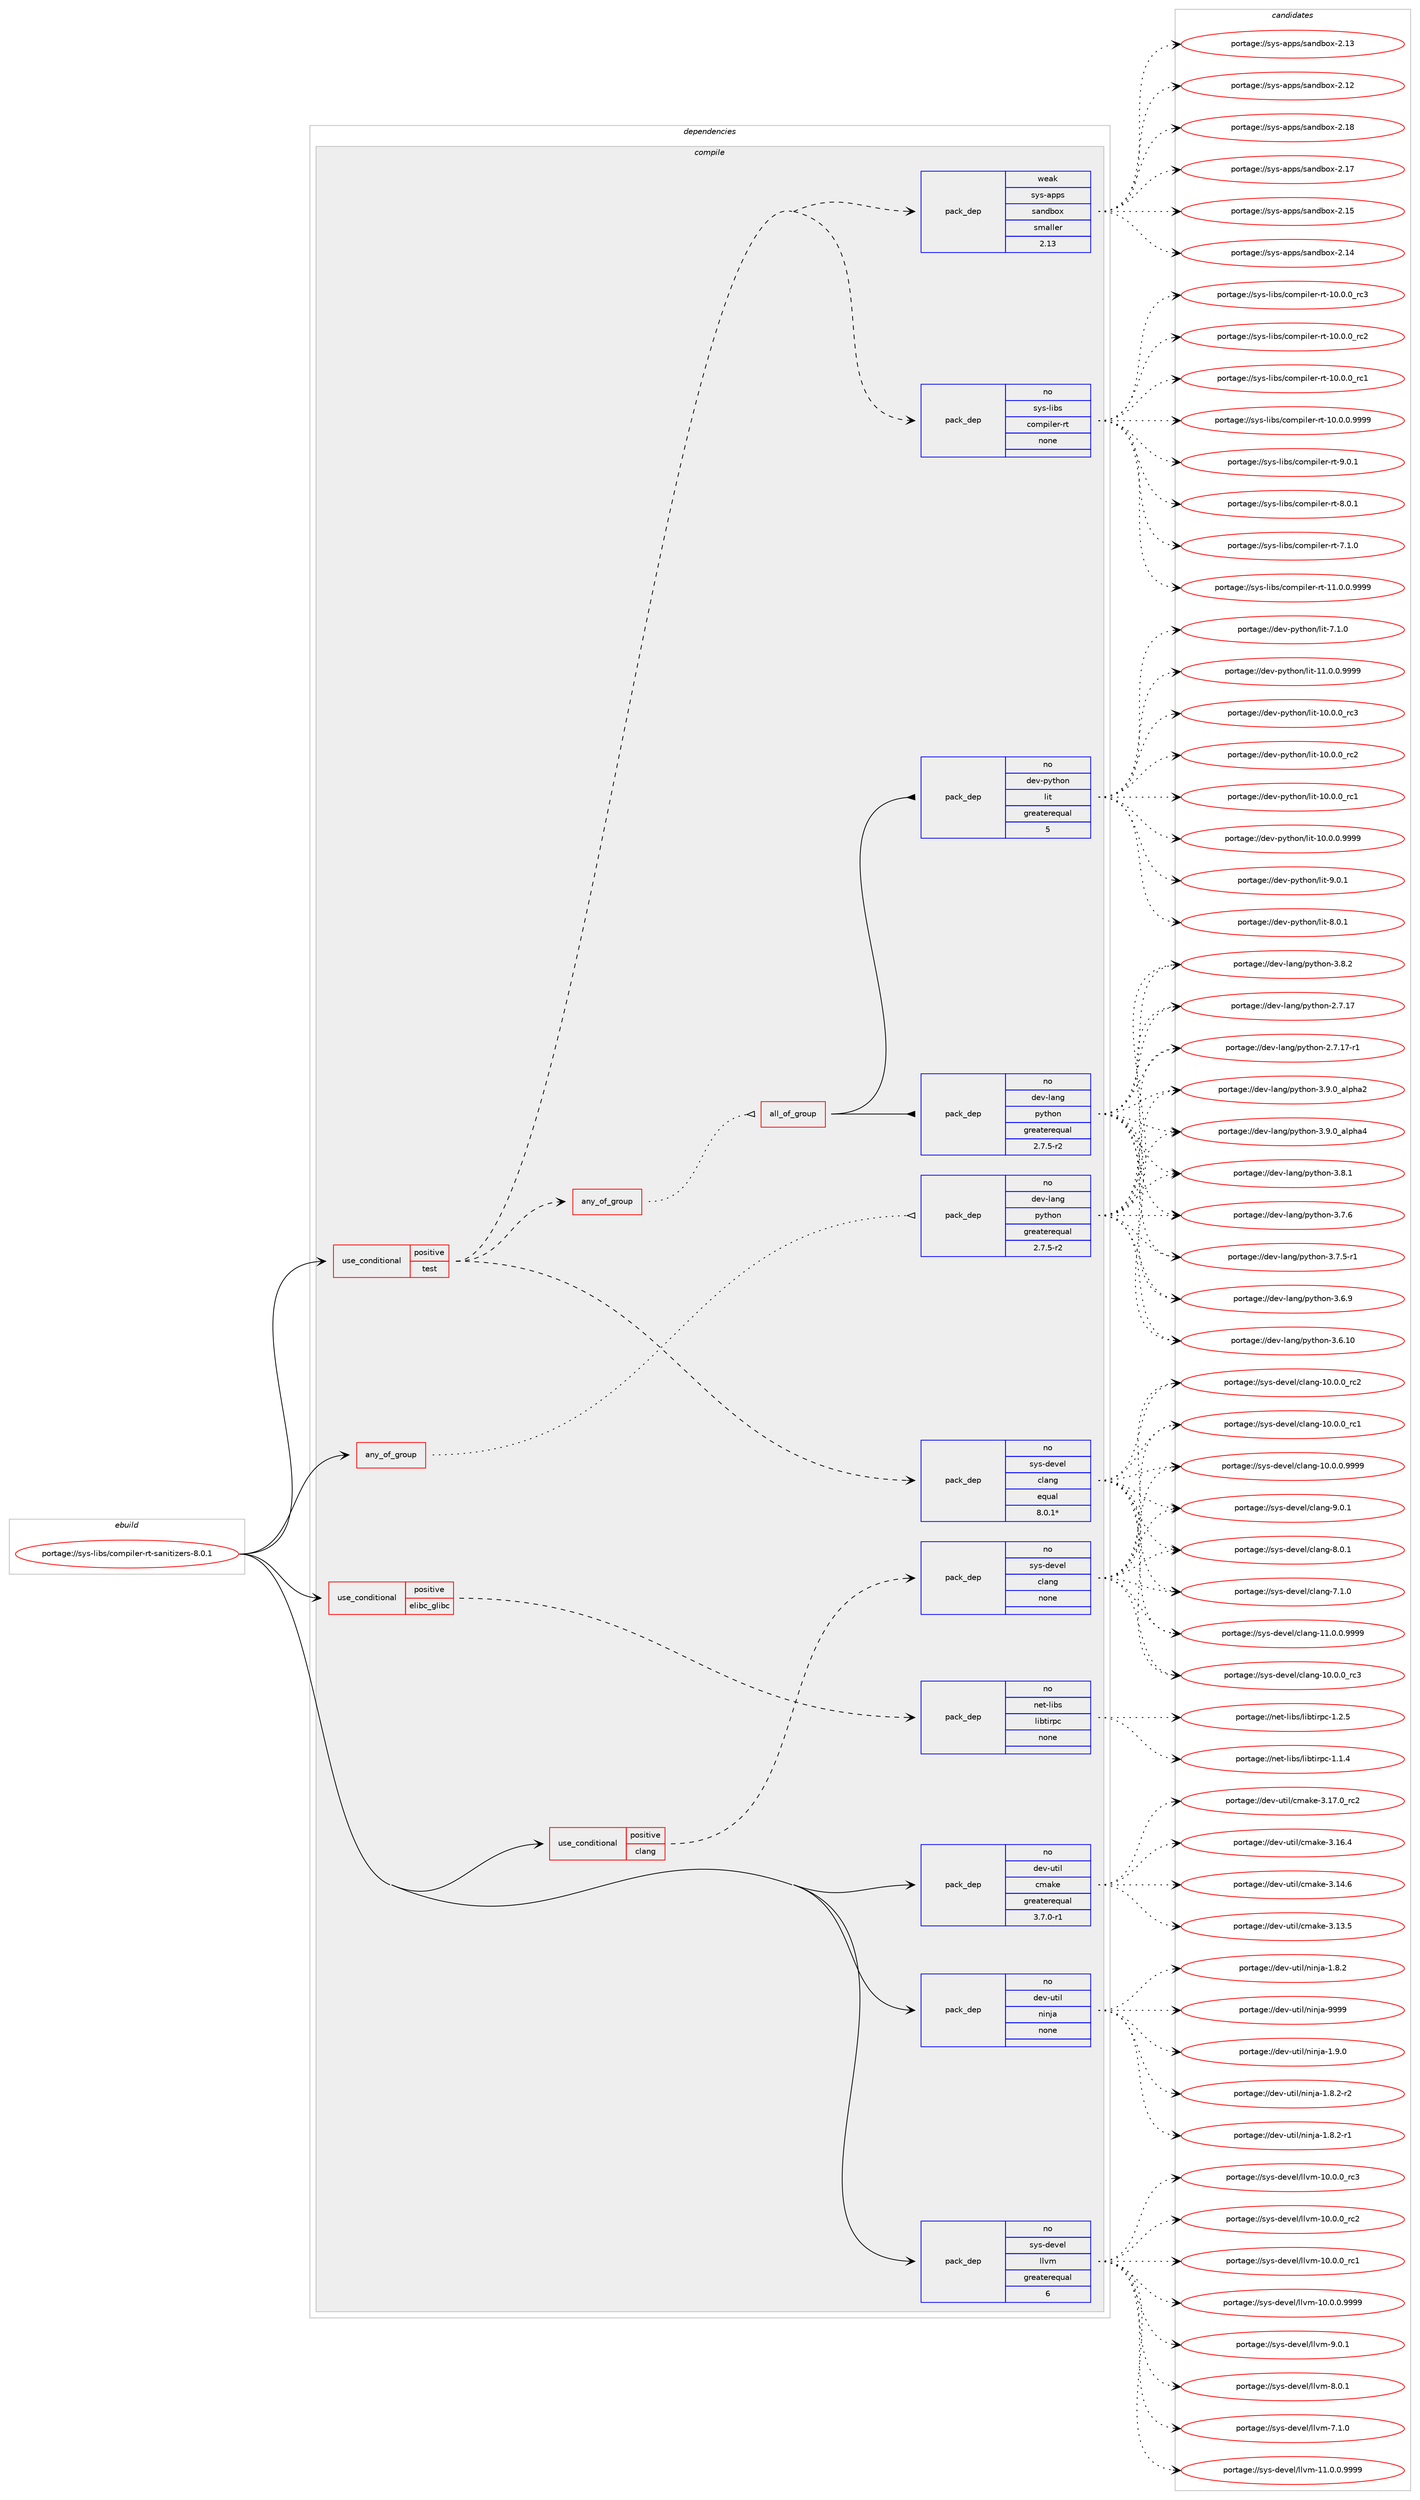 digraph prolog {

# *************
# Graph options
# *************

newrank=true;
concentrate=true;
compound=true;
graph [rankdir=LR,fontname=Helvetica,fontsize=10,ranksep=1.5];#, ranksep=2.5, nodesep=0.2];
edge  [arrowhead=vee];
node  [fontname=Helvetica,fontsize=10];

# **********
# The ebuild
# **********

subgraph cluster_leftcol {
color=gray;
rank=same;
label=<<i>ebuild</i>>;
id [label="portage://sys-libs/compiler-rt-sanitizers-8.0.1", color=red, width=4, href="../sys-libs/compiler-rt-sanitizers-8.0.1.svg"];
}

# ****************
# The dependencies
# ****************

subgraph cluster_midcol {
color=gray;
label=<<i>dependencies</i>>;
subgraph cluster_compile {
fillcolor="#eeeeee";
style=filled;
label=<<i>compile</i>>;
subgraph any701 {
dependency27865 [label=<<TABLE BORDER="0" CELLBORDER="1" CELLSPACING="0" CELLPADDING="4"><TR><TD CELLPADDING="10">any_of_group</TD></TR></TABLE>>, shape=none, color=red];subgraph pack22153 {
dependency27866 [label=<<TABLE BORDER="0" CELLBORDER="1" CELLSPACING="0" CELLPADDING="4" WIDTH="220"><TR><TD ROWSPAN="6" CELLPADDING="30">pack_dep</TD></TR><TR><TD WIDTH="110">no</TD></TR><TR><TD>dev-lang</TD></TR><TR><TD>python</TD></TR><TR><TD>greaterequal</TD></TR><TR><TD>2.7.5-r2</TD></TR></TABLE>>, shape=none, color=blue];
}
dependency27865:e -> dependency27866:w [weight=20,style="dotted",arrowhead="oinv"];
}
id:e -> dependency27865:w [weight=20,style="solid",arrowhead="vee"];
subgraph cond4988 {
dependency27867 [label=<<TABLE BORDER="0" CELLBORDER="1" CELLSPACING="0" CELLPADDING="4"><TR><TD ROWSPAN="3" CELLPADDING="10">use_conditional</TD></TR><TR><TD>positive</TD></TR><TR><TD>clang</TD></TR></TABLE>>, shape=none, color=red];
subgraph pack22154 {
dependency27868 [label=<<TABLE BORDER="0" CELLBORDER="1" CELLSPACING="0" CELLPADDING="4" WIDTH="220"><TR><TD ROWSPAN="6" CELLPADDING="30">pack_dep</TD></TR><TR><TD WIDTH="110">no</TD></TR><TR><TD>sys-devel</TD></TR><TR><TD>clang</TD></TR><TR><TD>none</TD></TR><TR><TD></TD></TR></TABLE>>, shape=none, color=blue];
}
dependency27867:e -> dependency27868:w [weight=20,style="dashed",arrowhead="vee"];
}
id:e -> dependency27867:w [weight=20,style="solid",arrowhead="vee"];
subgraph cond4989 {
dependency27869 [label=<<TABLE BORDER="0" CELLBORDER="1" CELLSPACING="0" CELLPADDING="4"><TR><TD ROWSPAN="3" CELLPADDING="10">use_conditional</TD></TR><TR><TD>positive</TD></TR><TR><TD>elibc_glibc</TD></TR></TABLE>>, shape=none, color=red];
subgraph pack22155 {
dependency27870 [label=<<TABLE BORDER="0" CELLBORDER="1" CELLSPACING="0" CELLPADDING="4" WIDTH="220"><TR><TD ROWSPAN="6" CELLPADDING="30">pack_dep</TD></TR><TR><TD WIDTH="110">no</TD></TR><TR><TD>net-libs</TD></TR><TR><TD>libtirpc</TD></TR><TR><TD>none</TD></TR><TR><TD></TD></TR></TABLE>>, shape=none, color=blue];
}
dependency27869:e -> dependency27870:w [weight=20,style="dashed",arrowhead="vee"];
}
id:e -> dependency27869:w [weight=20,style="solid",arrowhead="vee"];
subgraph cond4990 {
dependency27871 [label=<<TABLE BORDER="0" CELLBORDER="1" CELLSPACING="0" CELLPADDING="4"><TR><TD ROWSPAN="3" CELLPADDING="10">use_conditional</TD></TR><TR><TD>positive</TD></TR><TR><TD>test</TD></TR></TABLE>>, shape=none, color=red];
subgraph pack22156 {
dependency27872 [label=<<TABLE BORDER="0" CELLBORDER="1" CELLSPACING="0" CELLPADDING="4" WIDTH="220"><TR><TD ROWSPAN="6" CELLPADDING="30">pack_dep</TD></TR><TR><TD WIDTH="110">weak</TD></TR><TR><TD>sys-apps</TD></TR><TR><TD>sandbox</TD></TR><TR><TD>smaller</TD></TR><TR><TD>2.13</TD></TR></TABLE>>, shape=none, color=blue];
}
dependency27871:e -> dependency27872:w [weight=20,style="dashed",arrowhead="vee"];
subgraph any702 {
dependency27873 [label=<<TABLE BORDER="0" CELLBORDER="1" CELLSPACING="0" CELLPADDING="4"><TR><TD CELLPADDING="10">any_of_group</TD></TR></TABLE>>, shape=none, color=red];subgraph all26 {
dependency27874 [label=<<TABLE BORDER="0" CELLBORDER="1" CELLSPACING="0" CELLPADDING="4"><TR><TD CELLPADDING="10">all_of_group</TD></TR></TABLE>>, shape=none, color=red];subgraph pack22157 {
dependency27875 [label=<<TABLE BORDER="0" CELLBORDER="1" CELLSPACING="0" CELLPADDING="4" WIDTH="220"><TR><TD ROWSPAN="6" CELLPADDING="30">pack_dep</TD></TR><TR><TD WIDTH="110">no</TD></TR><TR><TD>dev-lang</TD></TR><TR><TD>python</TD></TR><TR><TD>greaterequal</TD></TR><TR><TD>2.7.5-r2</TD></TR></TABLE>>, shape=none, color=blue];
}
dependency27874:e -> dependency27875:w [weight=20,style="solid",arrowhead="inv"];
subgraph pack22158 {
dependency27876 [label=<<TABLE BORDER="0" CELLBORDER="1" CELLSPACING="0" CELLPADDING="4" WIDTH="220"><TR><TD ROWSPAN="6" CELLPADDING="30">pack_dep</TD></TR><TR><TD WIDTH="110">no</TD></TR><TR><TD>dev-python</TD></TR><TR><TD>lit</TD></TR><TR><TD>greaterequal</TD></TR><TR><TD>5</TD></TR></TABLE>>, shape=none, color=blue];
}
dependency27874:e -> dependency27876:w [weight=20,style="solid",arrowhead="inv"];
}
dependency27873:e -> dependency27874:w [weight=20,style="dotted",arrowhead="oinv"];
}
dependency27871:e -> dependency27873:w [weight=20,style="dashed",arrowhead="vee"];
subgraph pack22159 {
dependency27877 [label=<<TABLE BORDER="0" CELLBORDER="1" CELLSPACING="0" CELLPADDING="4" WIDTH="220"><TR><TD ROWSPAN="6" CELLPADDING="30">pack_dep</TD></TR><TR><TD WIDTH="110">no</TD></TR><TR><TD>sys-devel</TD></TR><TR><TD>clang</TD></TR><TR><TD>equal</TD></TR><TR><TD>8.0.1*</TD></TR></TABLE>>, shape=none, color=blue];
}
dependency27871:e -> dependency27877:w [weight=20,style="dashed",arrowhead="vee"];
subgraph pack22160 {
dependency27878 [label=<<TABLE BORDER="0" CELLBORDER="1" CELLSPACING="0" CELLPADDING="4" WIDTH="220"><TR><TD ROWSPAN="6" CELLPADDING="30">pack_dep</TD></TR><TR><TD WIDTH="110">no</TD></TR><TR><TD>sys-libs</TD></TR><TR><TD>compiler-rt</TD></TR><TR><TD>none</TD></TR><TR><TD></TD></TR></TABLE>>, shape=none, color=blue];
}
dependency27871:e -> dependency27878:w [weight=20,style="dashed",arrowhead="vee"];
}
id:e -> dependency27871:w [weight=20,style="solid",arrowhead="vee"];
subgraph pack22161 {
dependency27879 [label=<<TABLE BORDER="0" CELLBORDER="1" CELLSPACING="0" CELLPADDING="4" WIDTH="220"><TR><TD ROWSPAN="6" CELLPADDING="30">pack_dep</TD></TR><TR><TD WIDTH="110">no</TD></TR><TR><TD>dev-util</TD></TR><TR><TD>cmake</TD></TR><TR><TD>greaterequal</TD></TR><TR><TD>3.7.0-r1</TD></TR></TABLE>>, shape=none, color=blue];
}
id:e -> dependency27879:w [weight=20,style="solid",arrowhead="vee"];
subgraph pack22162 {
dependency27880 [label=<<TABLE BORDER="0" CELLBORDER="1" CELLSPACING="0" CELLPADDING="4" WIDTH="220"><TR><TD ROWSPAN="6" CELLPADDING="30">pack_dep</TD></TR><TR><TD WIDTH="110">no</TD></TR><TR><TD>dev-util</TD></TR><TR><TD>ninja</TD></TR><TR><TD>none</TD></TR><TR><TD></TD></TR></TABLE>>, shape=none, color=blue];
}
id:e -> dependency27880:w [weight=20,style="solid",arrowhead="vee"];
subgraph pack22163 {
dependency27881 [label=<<TABLE BORDER="0" CELLBORDER="1" CELLSPACING="0" CELLPADDING="4" WIDTH="220"><TR><TD ROWSPAN="6" CELLPADDING="30">pack_dep</TD></TR><TR><TD WIDTH="110">no</TD></TR><TR><TD>sys-devel</TD></TR><TR><TD>llvm</TD></TR><TR><TD>greaterequal</TD></TR><TR><TD>6</TD></TR></TABLE>>, shape=none, color=blue];
}
id:e -> dependency27881:w [weight=20,style="solid",arrowhead="vee"];
}
subgraph cluster_compileandrun {
fillcolor="#eeeeee";
style=filled;
label=<<i>compile and run</i>>;
}
subgraph cluster_run {
fillcolor="#eeeeee";
style=filled;
label=<<i>run</i>>;
}
}

# **************
# The candidates
# **************

subgraph cluster_choices {
rank=same;
color=gray;
label=<<i>candidates</i>>;

subgraph choice22153 {
color=black;
nodesep=1;
choice10010111845108971101034711212111610411111045514657464895971081121049752 [label="portage://dev-lang/python-3.9.0_alpha4", color=red, width=4,href="../dev-lang/python-3.9.0_alpha4.svg"];
choice10010111845108971101034711212111610411111045514657464895971081121049750 [label="portage://dev-lang/python-3.9.0_alpha2", color=red, width=4,href="../dev-lang/python-3.9.0_alpha2.svg"];
choice100101118451089711010347112121116104111110455146564650 [label="portage://dev-lang/python-3.8.2", color=red, width=4,href="../dev-lang/python-3.8.2.svg"];
choice100101118451089711010347112121116104111110455146564649 [label="portage://dev-lang/python-3.8.1", color=red, width=4,href="../dev-lang/python-3.8.1.svg"];
choice100101118451089711010347112121116104111110455146554654 [label="portage://dev-lang/python-3.7.6", color=red, width=4,href="../dev-lang/python-3.7.6.svg"];
choice1001011184510897110103471121211161041111104551465546534511449 [label="portage://dev-lang/python-3.7.5-r1", color=red, width=4,href="../dev-lang/python-3.7.5-r1.svg"];
choice100101118451089711010347112121116104111110455146544657 [label="portage://dev-lang/python-3.6.9", color=red, width=4,href="../dev-lang/python-3.6.9.svg"];
choice10010111845108971101034711212111610411111045514654464948 [label="portage://dev-lang/python-3.6.10", color=red, width=4,href="../dev-lang/python-3.6.10.svg"];
choice100101118451089711010347112121116104111110455046554649554511449 [label="portage://dev-lang/python-2.7.17-r1", color=red, width=4,href="../dev-lang/python-2.7.17-r1.svg"];
choice10010111845108971101034711212111610411111045504655464955 [label="portage://dev-lang/python-2.7.17", color=red, width=4,href="../dev-lang/python-2.7.17.svg"];
dependency27866:e -> choice10010111845108971101034711212111610411111045514657464895971081121049752:w [style=dotted,weight="100"];
dependency27866:e -> choice10010111845108971101034711212111610411111045514657464895971081121049750:w [style=dotted,weight="100"];
dependency27866:e -> choice100101118451089711010347112121116104111110455146564650:w [style=dotted,weight="100"];
dependency27866:e -> choice100101118451089711010347112121116104111110455146564649:w [style=dotted,weight="100"];
dependency27866:e -> choice100101118451089711010347112121116104111110455146554654:w [style=dotted,weight="100"];
dependency27866:e -> choice1001011184510897110103471121211161041111104551465546534511449:w [style=dotted,weight="100"];
dependency27866:e -> choice100101118451089711010347112121116104111110455146544657:w [style=dotted,weight="100"];
dependency27866:e -> choice10010111845108971101034711212111610411111045514654464948:w [style=dotted,weight="100"];
dependency27866:e -> choice100101118451089711010347112121116104111110455046554649554511449:w [style=dotted,weight="100"];
dependency27866:e -> choice10010111845108971101034711212111610411111045504655464955:w [style=dotted,weight="100"];
}
subgraph choice22154 {
color=black;
nodesep=1;
choice11512111545100101118101108479910897110103455746484649 [label="portage://sys-devel/clang-9.0.1", color=red, width=4,href="../sys-devel/clang-9.0.1.svg"];
choice11512111545100101118101108479910897110103455646484649 [label="portage://sys-devel/clang-8.0.1", color=red, width=4,href="../sys-devel/clang-8.0.1.svg"];
choice11512111545100101118101108479910897110103455546494648 [label="portage://sys-devel/clang-7.1.0", color=red, width=4,href="../sys-devel/clang-7.1.0.svg"];
choice11512111545100101118101108479910897110103454949464846484657575757 [label="portage://sys-devel/clang-11.0.0.9999", color=red, width=4,href="../sys-devel/clang-11.0.0.9999.svg"];
choice1151211154510010111810110847991089711010345494846484648951149951 [label="portage://sys-devel/clang-10.0.0_rc3", color=red, width=4,href="../sys-devel/clang-10.0.0_rc3.svg"];
choice1151211154510010111810110847991089711010345494846484648951149950 [label="portage://sys-devel/clang-10.0.0_rc2", color=red, width=4,href="../sys-devel/clang-10.0.0_rc2.svg"];
choice1151211154510010111810110847991089711010345494846484648951149949 [label="portage://sys-devel/clang-10.0.0_rc1", color=red, width=4,href="../sys-devel/clang-10.0.0_rc1.svg"];
choice11512111545100101118101108479910897110103454948464846484657575757 [label="portage://sys-devel/clang-10.0.0.9999", color=red, width=4,href="../sys-devel/clang-10.0.0.9999.svg"];
dependency27868:e -> choice11512111545100101118101108479910897110103455746484649:w [style=dotted,weight="100"];
dependency27868:e -> choice11512111545100101118101108479910897110103455646484649:w [style=dotted,weight="100"];
dependency27868:e -> choice11512111545100101118101108479910897110103455546494648:w [style=dotted,weight="100"];
dependency27868:e -> choice11512111545100101118101108479910897110103454949464846484657575757:w [style=dotted,weight="100"];
dependency27868:e -> choice1151211154510010111810110847991089711010345494846484648951149951:w [style=dotted,weight="100"];
dependency27868:e -> choice1151211154510010111810110847991089711010345494846484648951149950:w [style=dotted,weight="100"];
dependency27868:e -> choice1151211154510010111810110847991089711010345494846484648951149949:w [style=dotted,weight="100"];
dependency27868:e -> choice11512111545100101118101108479910897110103454948464846484657575757:w [style=dotted,weight="100"];
}
subgraph choice22155 {
color=black;
nodesep=1;
choice1101011164510810598115471081059811610511411299454946504653 [label="portage://net-libs/libtirpc-1.2.5", color=red, width=4,href="../net-libs/libtirpc-1.2.5.svg"];
choice1101011164510810598115471081059811610511411299454946494652 [label="portage://net-libs/libtirpc-1.1.4", color=red, width=4,href="../net-libs/libtirpc-1.1.4.svg"];
dependency27870:e -> choice1101011164510810598115471081059811610511411299454946504653:w [style=dotted,weight="100"];
dependency27870:e -> choice1101011164510810598115471081059811610511411299454946494652:w [style=dotted,weight="100"];
}
subgraph choice22156 {
color=black;
nodesep=1;
choice11512111545971121121154711597110100981111204550464956 [label="portage://sys-apps/sandbox-2.18", color=red, width=4,href="../sys-apps/sandbox-2.18.svg"];
choice11512111545971121121154711597110100981111204550464955 [label="portage://sys-apps/sandbox-2.17", color=red, width=4,href="../sys-apps/sandbox-2.17.svg"];
choice11512111545971121121154711597110100981111204550464953 [label="portage://sys-apps/sandbox-2.15", color=red, width=4,href="../sys-apps/sandbox-2.15.svg"];
choice11512111545971121121154711597110100981111204550464952 [label="portage://sys-apps/sandbox-2.14", color=red, width=4,href="../sys-apps/sandbox-2.14.svg"];
choice11512111545971121121154711597110100981111204550464951 [label="portage://sys-apps/sandbox-2.13", color=red, width=4,href="../sys-apps/sandbox-2.13.svg"];
choice11512111545971121121154711597110100981111204550464950 [label="portage://sys-apps/sandbox-2.12", color=red, width=4,href="../sys-apps/sandbox-2.12.svg"];
dependency27872:e -> choice11512111545971121121154711597110100981111204550464956:w [style=dotted,weight="100"];
dependency27872:e -> choice11512111545971121121154711597110100981111204550464955:w [style=dotted,weight="100"];
dependency27872:e -> choice11512111545971121121154711597110100981111204550464953:w [style=dotted,weight="100"];
dependency27872:e -> choice11512111545971121121154711597110100981111204550464952:w [style=dotted,weight="100"];
dependency27872:e -> choice11512111545971121121154711597110100981111204550464951:w [style=dotted,weight="100"];
dependency27872:e -> choice11512111545971121121154711597110100981111204550464950:w [style=dotted,weight="100"];
}
subgraph choice22157 {
color=black;
nodesep=1;
choice10010111845108971101034711212111610411111045514657464895971081121049752 [label="portage://dev-lang/python-3.9.0_alpha4", color=red, width=4,href="../dev-lang/python-3.9.0_alpha4.svg"];
choice10010111845108971101034711212111610411111045514657464895971081121049750 [label="portage://dev-lang/python-3.9.0_alpha2", color=red, width=4,href="../dev-lang/python-3.9.0_alpha2.svg"];
choice100101118451089711010347112121116104111110455146564650 [label="portage://dev-lang/python-3.8.2", color=red, width=4,href="../dev-lang/python-3.8.2.svg"];
choice100101118451089711010347112121116104111110455146564649 [label="portage://dev-lang/python-3.8.1", color=red, width=4,href="../dev-lang/python-3.8.1.svg"];
choice100101118451089711010347112121116104111110455146554654 [label="portage://dev-lang/python-3.7.6", color=red, width=4,href="../dev-lang/python-3.7.6.svg"];
choice1001011184510897110103471121211161041111104551465546534511449 [label="portage://dev-lang/python-3.7.5-r1", color=red, width=4,href="../dev-lang/python-3.7.5-r1.svg"];
choice100101118451089711010347112121116104111110455146544657 [label="portage://dev-lang/python-3.6.9", color=red, width=4,href="../dev-lang/python-3.6.9.svg"];
choice10010111845108971101034711212111610411111045514654464948 [label="portage://dev-lang/python-3.6.10", color=red, width=4,href="../dev-lang/python-3.6.10.svg"];
choice100101118451089711010347112121116104111110455046554649554511449 [label="portage://dev-lang/python-2.7.17-r1", color=red, width=4,href="../dev-lang/python-2.7.17-r1.svg"];
choice10010111845108971101034711212111610411111045504655464955 [label="portage://dev-lang/python-2.7.17", color=red, width=4,href="../dev-lang/python-2.7.17.svg"];
dependency27875:e -> choice10010111845108971101034711212111610411111045514657464895971081121049752:w [style=dotted,weight="100"];
dependency27875:e -> choice10010111845108971101034711212111610411111045514657464895971081121049750:w [style=dotted,weight="100"];
dependency27875:e -> choice100101118451089711010347112121116104111110455146564650:w [style=dotted,weight="100"];
dependency27875:e -> choice100101118451089711010347112121116104111110455146564649:w [style=dotted,weight="100"];
dependency27875:e -> choice100101118451089711010347112121116104111110455146554654:w [style=dotted,weight="100"];
dependency27875:e -> choice1001011184510897110103471121211161041111104551465546534511449:w [style=dotted,weight="100"];
dependency27875:e -> choice100101118451089711010347112121116104111110455146544657:w [style=dotted,weight="100"];
dependency27875:e -> choice10010111845108971101034711212111610411111045514654464948:w [style=dotted,weight="100"];
dependency27875:e -> choice100101118451089711010347112121116104111110455046554649554511449:w [style=dotted,weight="100"];
dependency27875:e -> choice10010111845108971101034711212111610411111045504655464955:w [style=dotted,weight="100"];
}
subgraph choice22158 {
color=black;
nodesep=1;
choice1001011184511212111610411111047108105116455746484649 [label="portage://dev-python/lit-9.0.1", color=red, width=4,href="../dev-python/lit-9.0.1.svg"];
choice1001011184511212111610411111047108105116455646484649 [label="portage://dev-python/lit-8.0.1", color=red, width=4,href="../dev-python/lit-8.0.1.svg"];
choice1001011184511212111610411111047108105116455546494648 [label="portage://dev-python/lit-7.1.0", color=red, width=4,href="../dev-python/lit-7.1.0.svg"];
choice1001011184511212111610411111047108105116454949464846484657575757 [label="portage://dev-python/lit-11.0.0.9999", color=red, width=4,href="../dev-python/lit-11.0.0.9999.svg"];
choice100101118451121211161041111104710810511645494846484648951149951 [label="portage://dev-python/lit-10.0.0_rc3", color=red, width=4,href="../dev-python/lit-10.0.0_rc3.svg"];
choice100101118451121211161041111104710810511645494846484648951149950 [label="portage://dev-python/lit-10.0.0_rc2", color=red, width=4,href="../dev-python/lit-10.0.0_rc2.svg"];
choice100101118451121211161041111104710810511645494846484648951149949 [label="portage://dev-python/lit-10.0.0_rc1", color=red, width=4,href="../dev-python/lit-10.0.0_rc1.svg"];
choice1001011184511212111610411111047108105116454948464846484657575757 [label="portage://dev-python/lit-10.0.0.9999", color=red, width=4,href="../dev-python/lit-10.0.0.9999.svg"];
dependency27876:e -> choice1001011184511212111610411111047108105116455746484649:w [style=dotted,weight="100"];
dependency27876:e -> choice1001011184511212111610411111047108105116455646484649:w [style=dotted,weight="100"];
dependency27876:e -> choice1001011184511212111610411111047108105116455546494648:w [style=dotted,weight="100"];
dependency27876:e -> choice1001011184511212111610411111047108105116454949464846484657575757:w [style=dotted,weight="100"];
dependency27876:e -> choice100101118451121211161041111104710810511645494846484648951149951:w [style=dotted,weight="100"];
dependency27876:e -> choice100101118451121211161041111104710810511645494846484648951149950:w [style=dotted,weight="100"];
dependency27876:e -> choice100101118451121211161041111104710810511645494846484648951149949:w [style=dotted,weight="100"];
dependency27876:e -> choice1001011184511212111610411111047108105116454948464846484657575757:w [style=dotted,weight="100"];
}
subgraph choice22159 {
color=black;
nodesep=1;
choice11512111545100101118101108479910897110103455746484649 [label="portage://sys-devel/clang-9.0.1", color=red, width=4,href="../sys-devel/clang-9.0.1.svg"];
choice11512111545100101118101108479910897110103455646484649 [label="portage://sys-devel/clang-8.0.1", color=red, width=4,href="../sys-devel/clang-8.0.1.svg"];
choice11512111545100101118101108479910897110103455546494648 [label="portage://sys-devel/clang-7.1.0", color=red, width=4,href="../sys-devel/clang-7.1.0.svg"];
choice11512111545100101118101108479910897110103454949464846484657575757 [label="portage://sys-devel/clang-11.0.0.9999", color=red, width=4,href="../sys-devel/clang-11.0.0.9999.svg"];
choice1151211154510010111810110847991089711010345494846484648951149951 [label="portage://sys-devel/clang-10.0.0_rc3", color=red, width=4,href="../sys-devel/clang-10.0.0_rc3.svg"];
choice1151211154510010111810110847991089711010345494846484648951149950 [label="portage://sys-devel/clang-10.0.0_rc2", color=red, width=4,href="../sys-devel/clang-10.0.0_rc2.svg"];
choice1151211154510010111810110847991089711010345494846484648951149949 [label="portage://sys-devel/clang-10.0.0_rc1", color=red, width=4,href="../sys-devel/clang-10.0.0_rc1.svg"];
choice11512111545100101118101108479910897110103454948464846484657575757 [label="portage://sys-devel/clang-10.0.0.9999", color=red, width=4,href="../sys-devel/clang-10.0.0.9999.svg"];
dependency27877:e -> choice11512111545100101118101108479910897110103455746484649:w [style=dotted,weight="100"];
dependency27877:e -> choice11512111545100101118101108479910897110103455646484649:w [style=dotted,weight="100"];
dependency27877:e -> choice11512111545100101118101108479910897110103455546494648:w [style=dotted,weight="100"];
dependency27877:e -> choice11512111545100101118101108479910897110103454949464846484657575757:w [style=dotted,weight="100"];
dependency27877:e -> choice1151211154510010111810110847991089711010345494846484648951149951:w [style=dotted,weight="100"];
dependency27877:e -> choice1151211154510010111810110847991089711010345494846484648951149950:w [style=dotted,weight="100"];
dependency27877:e -> choice1151211154510010111810110847991089711010345494846484648951149949:w [style=dotted,weight="100"];
dependency27877:e -> choice11512111545100101118101108479910897110103454948464846484657575757:w [style=dotted,weight="100"];
}
subgraph choice22160 {
color=black;
nodesep=1;
choice1151211154510810598115479911110911210510810111445114116455746484649 [label="portage://sys-libs/compiler-rt-9.0.1", color=red, width=4,href="../sys-libs/compiler-rt-9.0.1.svg"];
choice1151211154510810598115479911110911210510810111445114116455646484649 [label="portage://sys-libs/compiler-rt-8.0.1", color=red, width=4,href="../sys-libs/compiler-rt-8.0.1.svg"];
choice1151211154510810598115479911110911210510810111445114116455546494648 [label="portage://sys-libs/compiler-rt-7.1.0", color=red, width=4,href="../sys-libs/compiler-rt-7.1.0.svg"];
choice1151211154510810598115479911110911210510810111445114116454949464846484657575757 [label="portage://sys-libs/compiler-rt-11.0.0.9999", color=red, width=4,href="../sys-libs/compiler-rt-11.0.0.9999.svg"];
choice115121115451081059811547991111091121051081011144511411645494846484648951149951 [label="portage://sys-libs/compiler-rt-10.0.0_rc3", color=red, width=4,href="../sys-libs/compiler-rt-10.0.0_rc3.svg"];
choice115121115451081059811547991111091121051081011144511411645494846484648951149950 [label="portage://sys-libs/compiler-rt-10.0.0_rc2", color=red, width=4,href="../sys-libs/compiler-rt-10.0.0_rc2.svg"];
choice115121115451081059811547991111091121051081011144511411645494846484648951149949 [label="portage://sys-libs/compiler-rt-10.0.0_rc1", color=red, width=4,href="../sys-libs/compiler-rt-10.0.0_rc1.svg"];
choice1151211154510810598115479911110911210510810111445114116454948464846484657575757 [label="portage://sys-libs/compiler-rt-10.0.0.9999", color=red, width=4,href="../sys-libs/compiler-rt-10.0.0.9999.svg"];
dependency27878:e -> choice1151211154510810598115479911110911210510810111445114116455746484649:w [style=dotted,weight="100"];
dependency27878:e -> choice1151211154510810598115479911110911210510810111445114116455646484649:w [style=dotted,weight="100"];
dependency27878:e -> choice1151211154510810598115479911110911210510810111445114116455546494648:w [style=dotted,weight="100"];
dependency27878:e -> choice1151211154510810598115479911110911210510810111445114116454949464846484657575757:w [style=dotted,weight="100"];
dependency27878:e -> choice115121115451081059811547991111091121051081011144511411645494846484648951149951:w [style=dotted,weight="100"];
dependency27878:e -> choice115121115451081059811547991111091121051081011144511411645494846484648951149950:w [style=dotted,weight="100"];
dependency27878:e -> choice115121115451081059811547991111091121051081011144511411645494846484648951149949:w [style=dotted,weight="100"];
dependency27878:e -> choice1151211154510810598115479911110911210510810111445114116454948464846484657575757:w [style=dotted,weight="100"];
}
subgraph choice22161 {
color=black;
nodesep=1;
choice1001011184511711610510847991099710710145514649554648951149950 [label="portage://dev-util/cmake-3.17.0_rc2", color=red, width=4,href="../dev-util/cmake-3.17.0_rc2.svg"];
choice1001011184511711610510847991099710710145514649544652 [label="portage://dev-util/cmake-3.16.4", color=red, width=4,href="../dev-util/cmake-3.16.4.svg"];
choice1001011184511711610510847991099710710145514649524654 [label="portage://dev-util/cmake-3.14.6", color=red, width=4,href="../dev-util/cmake-3.14.6.svg"];
choice1001011184511711610510847991099710710145514649514653 [label="portage://dev-util/cmake-3.13.5", color=red, width=4,href="../dev-util/cmake-3.13.5.svg"];
dependency27879:e -> choice1001011184511711610510847991099710710145514649554648951149950:w [style=dotted,weight="100"];
dependency27879:e -> choice1001011184511711610510847991099710710145514649544652:w [style=dotted,weight="100"];
dependency27879:e -> choice1001011184511711610510847991099710710145514649524654:w [style=dotted,weight="100"];
dependency27879:e -> choice1001011184511711610510847991099710710145514649514653:w [style=dotted,weight="100"];
}
subgraph choice22162 {
color=black;
nodesep=1;
choice1001011184511711610510847110105110106974557575757 [label="portage://dev-util/ninja-9999", color=red, width=4,href="../dev-util/ninja-9999.svg"];
choice100101118451171161051084711010511010697454946574648 [label="portage://dev-util/ninja-1.9.0", color=red, width=4,href="../dev-util/ninja-1.9.0.svg"];
choice1001011184511711610510847110105110106974549465646504511450 [label="portage://dev-util/ninja-1.8.2-r2", color=red, width=4,href="../dev-util/ninja-1.8.2-r2.svg"];
choice1001011184511711610510847110105110106974549465646504511449 [label="portage://dev-util/ninja-1.8.2-r1", color=red, width=4,href="../dev-util/ninja-1.8.2-r1.svg"];
choice100101118451171161051084711010511010697454946564650 [label="portage://dev-util/ninja-1.8.2", color=red, width=4,href="../dev-util/ninja-1.8.2.svg"];
dependency27880:e -> choice1001011184511711610510847110105110106974557575757:w [style=dotted,weight="100"];
dependency27880:e -> choice100101118451171161051084711010511010697454946574648:w [style=dotted,weight="100"];
dependency27880:e -> choice1001011184511711610510847110105110106974549465646504511450:w [style=dotted,weight="100"];
dependency27880:e -> choice1001011184511711610510847110105110106974549465646504511449:w [style=dotted,weight="100"];
dependency27880:e -> choice100101118451171161051084711010511010697454946564650:w [style=dotted,weight="100"];
}
subgraph choice22163 {
color=black;
nodesep=1;
choice1151211154510010111810110847108108118109455746484649 [label="portage://sys-devel/llvm-9.0.1", color=red, width=4,href="../sys-devel/llvm-9.0.1.svg"];
choice1151211154510010111810110847108108118109455646484649 [label="portage://sys-devel/llvm-8.0.1", color=red, width=4,href="../sys-devel/llvm-8.0.1.svg"];
choice1151211154510010111810110847108108118109455546494648 [label="portage://sys-devel/llvm-7.1.0", color=red, width=4,href="../sys-devel/llvm-7.1.0.svg"];
choice1151211154510010111810110847108108118109454949464846484657575757 [label="portage://sys-devel/llvm-11.0.0.9999", color=red, width=4,href="../sys-devel/llvm-11.0.0.9999.svg"];
choice115121115451001011181011084710810811810945494846484648951149951 [label="portage://sys-devel/llvm-10.0.0_rc3", color=red, width=4,href="../sys-devel/llvm-10.0.0_rc3.svg"];
choice115121115451001011181011084710810811810945494846484648951149950 [label="portage://sys-devel/llvm-10.0.0_rc2", color=red, width=4,href="../sys-devel/llvm-10.0.0_rc2.svg"];
choice115121115451001011181011084710810811810945494846484648951149949 [label="portage://sys-devel/llvm-10.0.0_rc1", color=red, width=4,href="../sys-devel/llvm-10.0.0_rc1.svg"];
choice1151211154510010111810110847108108118109454948464846484657575757 [label="portage://sys-devel/llvm-10.0.0.9999", color=red, width=4,href="../sys-devel/llvm-10.0.0.9999.svg"];
dependency27881:e -> choice1151211154510010111810110847108108118109455746484649:w [style=dotted,weight="100"];
dependency27881:e -> choice1151211154510010111810110847108108118109455646484649:w [style=dotted,weight="100"];
dependency27881:e -> choice1151211154510010111810110847108108118109455546494648:w [style=dotted,weight="100"];
dependency27881:e -> choice1151211154510010111810110847108108118109454949464846484657575757:w [style=dotted,weight="100"];
dependency27881:e -> choice115121115451001011181011084710810811810945494846484648951149951:w [style=dotted,weight="100"];
dependency27881:e -> choice115121115451001011181011084710810811810945494846484648951149950:w [style=dotted,weight="100"];
dependency27881:e -> choice115121115451001011181011084710810811810945494846484648951149949:w [style=dotted,weight="100"];
dependency27881:e -> choice1151211154510010111810110847108108118109454948464846484657575757:w [style=dotted,weight="100"];
}
}

}
